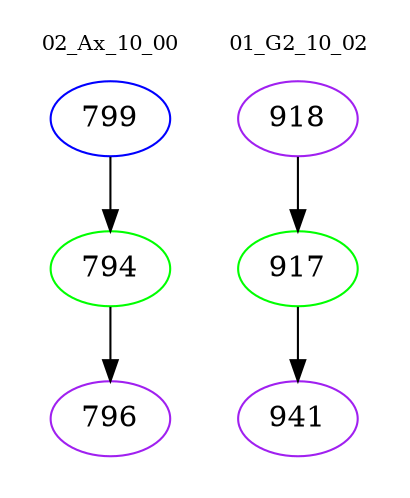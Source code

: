 digraph{
subgraph cluster_0 {
color = white
label = "02_Ax_10_00";
fontsize=10;
T0_799 [label="799", color="blue"]
T0_799 -> T0_794 [color="black"]
T0_794 [label="794", color="green"]
T0_794 -> T0_796 [color="black"]
T0_796 [label="796", color="purple"]
}
subgraph cluster_1 {
color = white
label = "01_G2_10_02";
fontsize=10;
T1_918 [label="918", color="purple"]
T1_918 -> T1_917 [color="black"]
T1_917 [label="917", color="green"]
T1_917 -> T1_941 [color="black"]
T1_941 [label="941", color="purple"]
}
}
